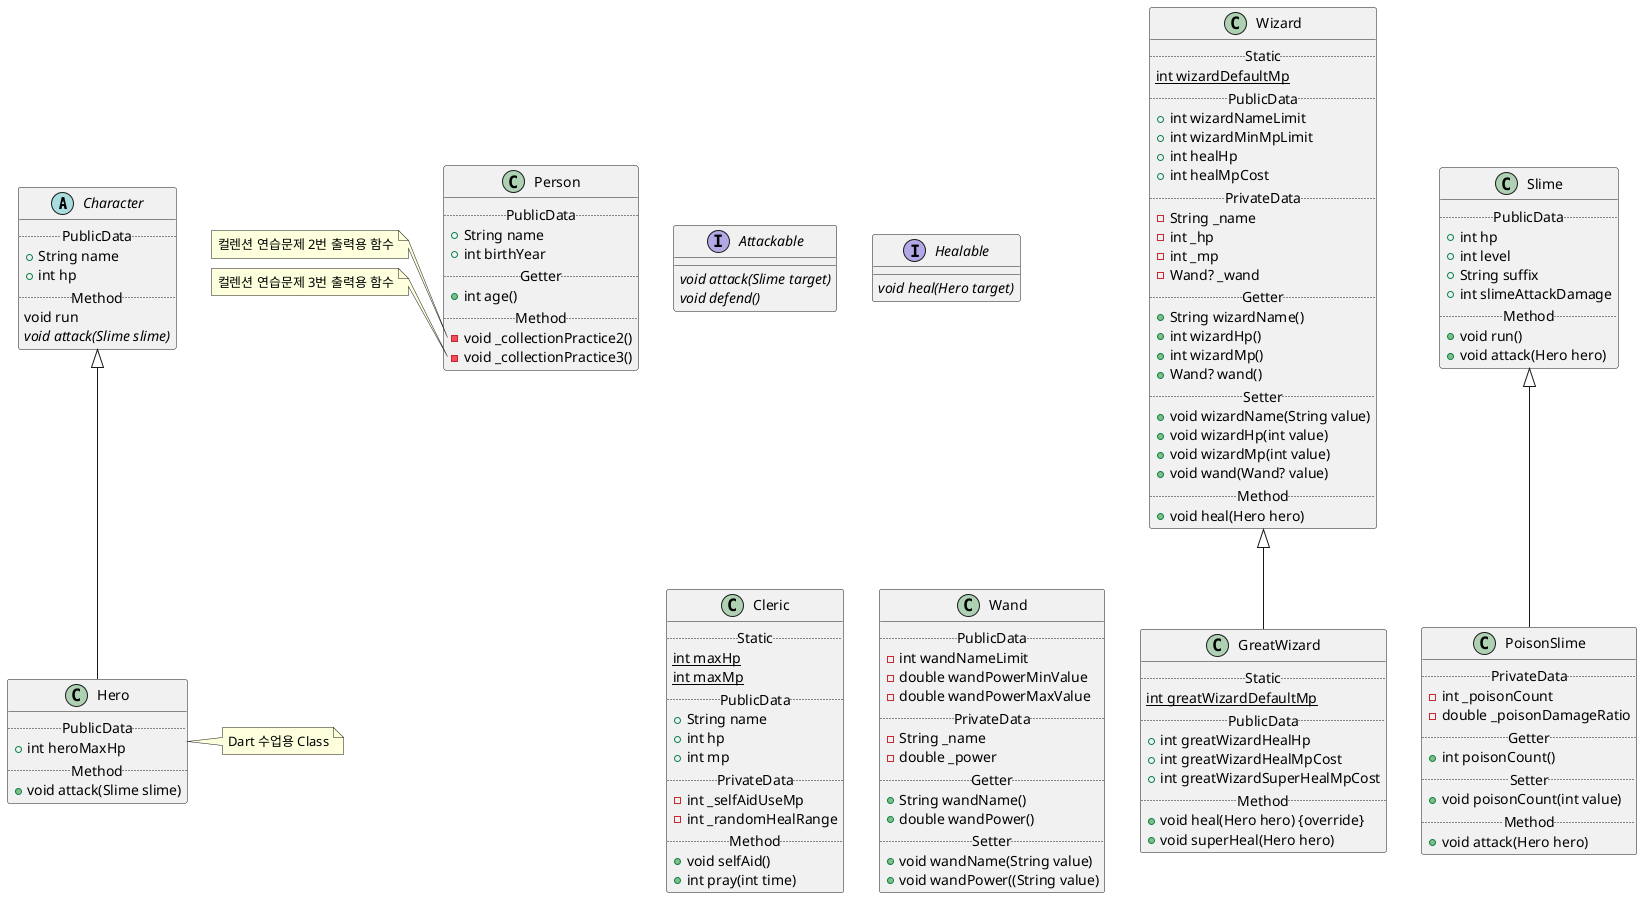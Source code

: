 @startuml
scale 1

abstract class Character {
    ..PublicData..
    +String name
    +int hp
    ..Method..
    void run
    {abstract} void attack(Slime slime)
}

interface Attackable {
    {abstract} void attack(Slime target)
    {abstract} void defend()
}

interface Healable {
    {abstract} void heal(Hero target)
}

class Cleric {
    ..Static..
    {static}int maxHp
    {static}int maxMp
    ..PublicData..
    +String name
    +int hp
    +int mp
    ..PrivateData..
    -int _selfAidUseMp
    -int _randomHealRange
    ..Method..
    +void selfAid()
    +int pray(int time)
}

class Hero extends Character {
    ..PublicData..
    +int heroMaxHp
    ..Method..
    +void attack(Slime slime)
}

class Wizard {
    ..Static..
    {static}int wizardDefaultMp
    ..PublicData..
    +int wizardNameLimit
    +int wizardMinMpLimit
    +int healHp
    +int healMpCost
    ..PrivateData..
    -String _name
    -int _hp
    -int _mp
    -Wand? _wand
    ..Getter..
    +String wizardName()
    +int wizardHp()
    +int wizardMp()
    +Wand? wand()
    ..Setter..
    +void wizardName(String value)
    +void wizardHp(int value)
    +void wizardMp(int value)
    +void wand(Wand? value)
    ..Method..
    +void heal(Hero hero)
}

class GreatWizard extends Wizard {
    ..Static..
    {static}int greatWizardDefaultMp
    ..PublicData..
    +int greatWizardHealHp
    +int greatWizardHealMpCost
    +int greatWizardSuperHealMpCost
    ..Method..
    +void heal(Hero hero) {override}
    +void superHeal(Hero hero)
}

class Wand {
    ..PublicData..
    -int wandNameLimit
    -double wandPowerMinValue
    -double wandPowerMaxValue
    ..PrivateData..
    -String _name
    -double _power
    ..Getter..
    +String wandName()
    +double wandPower()
    ..Setter..
    +void wandName(String value)
    +void wandPower((String value)
}

class Person {
    ..PublicData..
    +String name
    +int birthYear
    ..Getter..
    +int age()
    ..Method..
    -void _collectionPractice2()
    -void _collectionPractice3()
}

class Slime {
    ..PublicData..
    +int hp
    +int level
    +String suffix
    +int slimeAttackDamage
    ..Method..
    +void run()
    +void attack(Hero hero)
}

class PoisonSlime extends Slime {
    ..PrivateData..
    -int _poisonCount
    -double _poisonDamageRatio
    ..Getter..
    +int poisonCount()
    ..Setter..
    +void poisonCount(int value)
    ..Method..
    +void attack(Hero hero)
}

note right of Hero
    Dart 수업용 Class
end note
note left of Person::_collectionPractice2
    컬렌션 연습문제 2번 출력용 함수
end note
note left of Person::_collectionPractice3
    컬렌션 연습문제 3번 출력용 함수
end note
@enduml